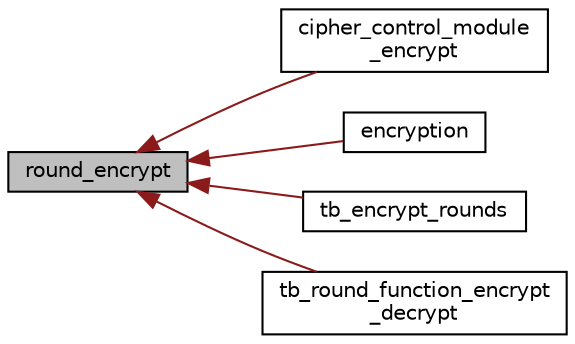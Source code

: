 digraph "round_encrypt"
{
 // INTERACTIVE_SVG=YES
  edge [fontname="Helvetica",fontsize="10",labelfontname="Helvetica",labelfontsize="10"];
  node [fontname="Helvetica",fontsize="10",shape=record];
  rankdir="LR";
  Node0 [label="round_encrypt",height=0.2,width=0.4,color="black", fillcolor="grey75", style="filled", fontcolor="black"];
  Node0 -> Node1 [dir="back",color="firebrick4",fontsize="10",style="solid",fontname="Helvetica"];
  Node1 [label="cipher_control_module\l_encrypt",height=0.2,width=0.4,color="black", fillcolor="white", style="filled",URL="$df/d49/enumcipher__control__module__encrypt.html"];
  Node0 -> Node2 [dir="back",color="firebrick4",fontsize="10",style="solid",fontname="Helvetica"];
  Node2 [label="encryption",height=0.2,width=0.4,color="black", fillcolor="white", style="filled",URL="$d3/d48/enumencryption.html"];
  Node0 -> Node3 [dir="back",color="firebrick4",fontsize="10",style="solid",fontname="Helvetica"];
  Node3 [label="tb_encrypt_rounds",height=0.2,width=0.4,color="black", fillcolor="white", style="filled",URL="$d6/dbf/enumtb__encrypt__rounds.html"];
  Node0 -> Node4 [dir="back",color="firebrick4",fontsize="10",style="solid",fontname="Helvetica"];
  Node4 [label="tb_round_function_encrypt\l_decrypt",height=0.2,width=0.4,color="black", fillcolor="white", style="filled",URL="$de/d77/enumtb__round__function__encrypt__decrypt.html"];
}
